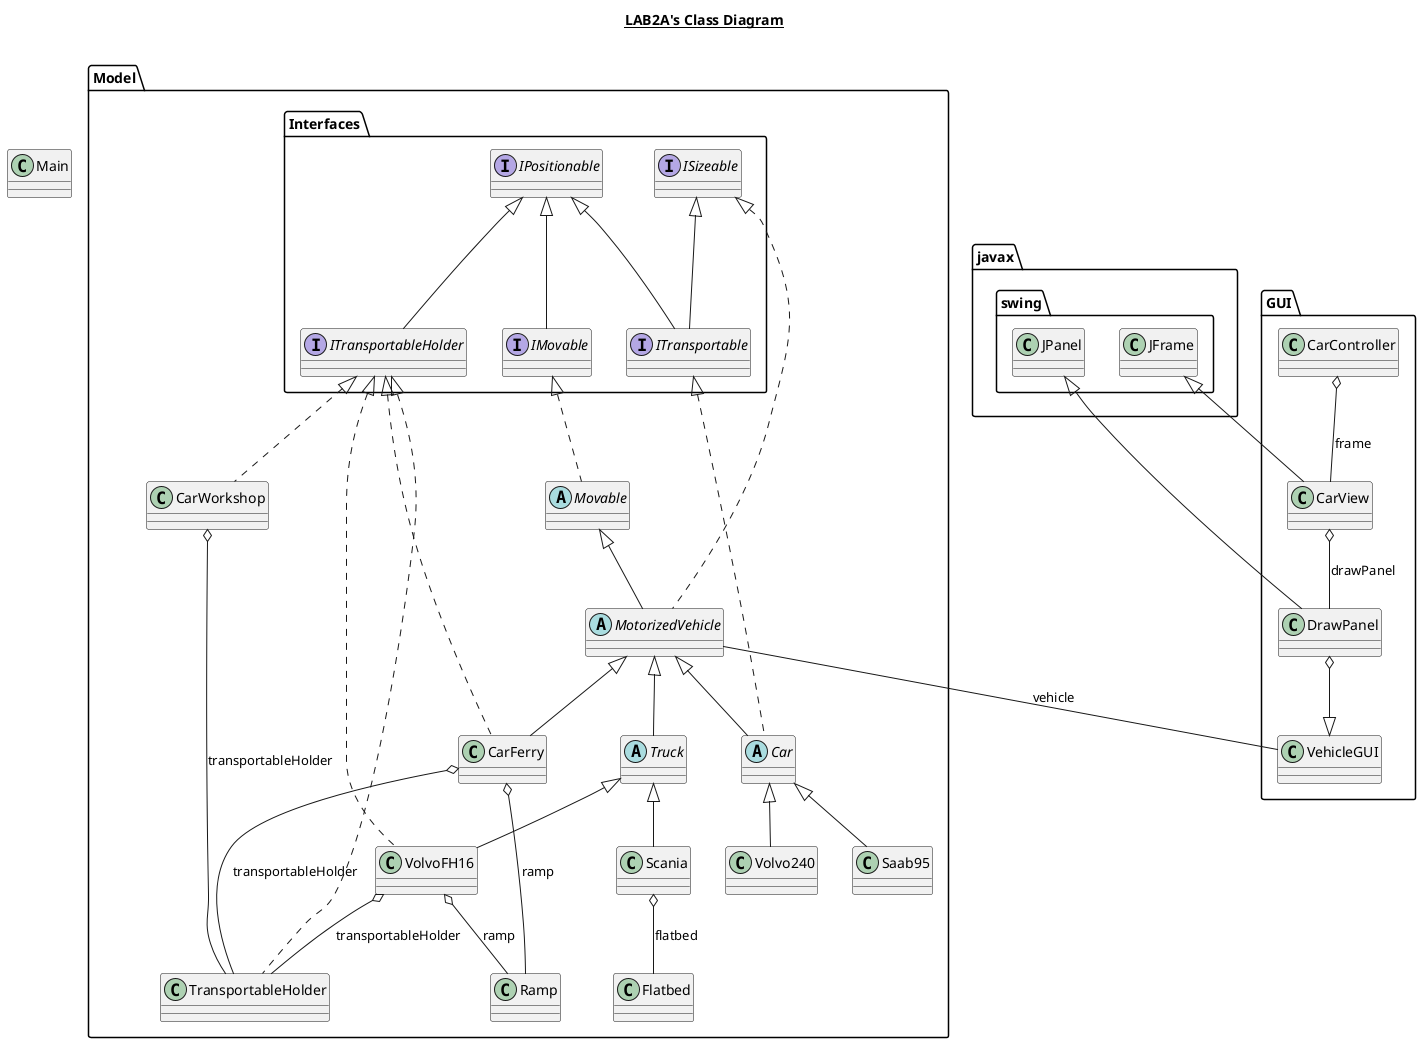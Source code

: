 @startuml

title __LAB2A's Class Diagram__\n

class Main



class GUI.CarController
class GUI.CarView
class GUI.DrawPanel
class GUI.VehicleGUI



interface Model.Interfaces.IMovable
interface Model.Interfaces.IPositionable
interface Model.Interfaces.ISizeable
interface Model.Interfaces.ITransportable
interface Model.Interfaces.ITransportableHolder

abstract class Model.Car
class Model.CarFerry
class Model.CarWorkshop
class Model.Flatbed
abstract class Model.MotorizedVehicle
abstract class Model.Movable
class Model.Ramp
class Model.Saab95
class Model.Scania
class Model.TransportableHolder
abstract class Model.Truck
class Model.Volvo240
class Model.VolvoFH16



GUI.CarController o-- GUI.CarView : frame
GUI.CarView -up-|> javax.swing.JFrame
GUI.DrawPanel o--|> GUI.VehicleGUI
GUI.CarView o-- GUI.DrawPanel : drawPanel
GUI.DrawPanel -up-|> javax.swing.JPanel
GUI.VehicleGUI -up- Model.MotorizedVehicle : vehicle
Model.Car .up.|> Model.Interfaces.ITransportable
Model.Car -up-|> Model.MotorizedVehicle
Model.CarFerry .up.|> Model.Interfaces.ITransportableHolder
Model.CarFerry -up-|> Model.MotorizedVehicle
Model.CarFerry o-- Model.Ramp : ramp
Model.CarFerry o-- Model.TransportableHolder : transportableHolder
Model.CarWorkshop .up.|> Model.Interfaces.ITransportableHolder
Model.CarWorkshop o-- Model.TransportableHolder : transportableHolder
Model.MotorizedVehicle .up.|> Model.Interfaces.ISizeable
Model.MotorizedVehicle -up-|> Model.Movable
Model.Movable .up.|> Model.Interfaces.IMovable
Model.Movable o-- Model.Interfaces.IMovable.Direction : currentDirection
Model.Saab95 -up-|> Model.Car
Model.Scania -up-|> Model.Truck
Model.Scania o-- Model.Flatbed : flatbed
Model.TransportableHolder .up.|> Model.Interfaces.ITransportableHolder
Model.Truck -up-|> Model.MotorizedVehicle
Model.Volvo240 -up-|> Model.Car
Model.VolvoFH16 .up.|> Model.Interfaces.ITransportableHolder
Model.VolvoFH16 -up-|> Model.Truck
Model.VolvoFH16 o-- Model.Ramp : ramp
Model.VolvoFH16 o-- Model.TransportableHolder : transportableHolder
Model.Interfaces.IMovable -up-|> Model.Interfaces.IPositionable
Model.Interfaces.ITransportable -up-|> Model.Interfaces.ISizeable
Model.Interfaces.ITransportable -up-|> Model.Interfaces.IPositionable
Model.Interfaces.ITransportableHolder -up-|> Model.Interfaces.IPositionable
@enduml

